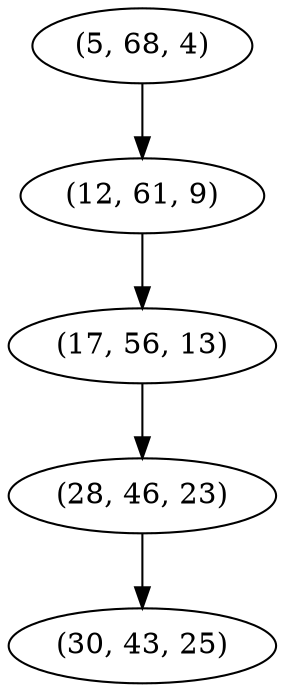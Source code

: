 digraph tree {
    "(5, 68, 4)";
    "(12, 61, 9)";
    "(17, 56, 13)";
    "(28, 46, 23)";
    "(30, 43, 25)";
    "(5, 68, 4)" -> "(12, 61, 9)";
    "(12, 61, 9)" -> "(17, 56, 13)";
    "(17, 56, 13)" -> "(28, 46, 23)";
    "(28, 46, 23)" -> "(30, 43, 25)";
}
